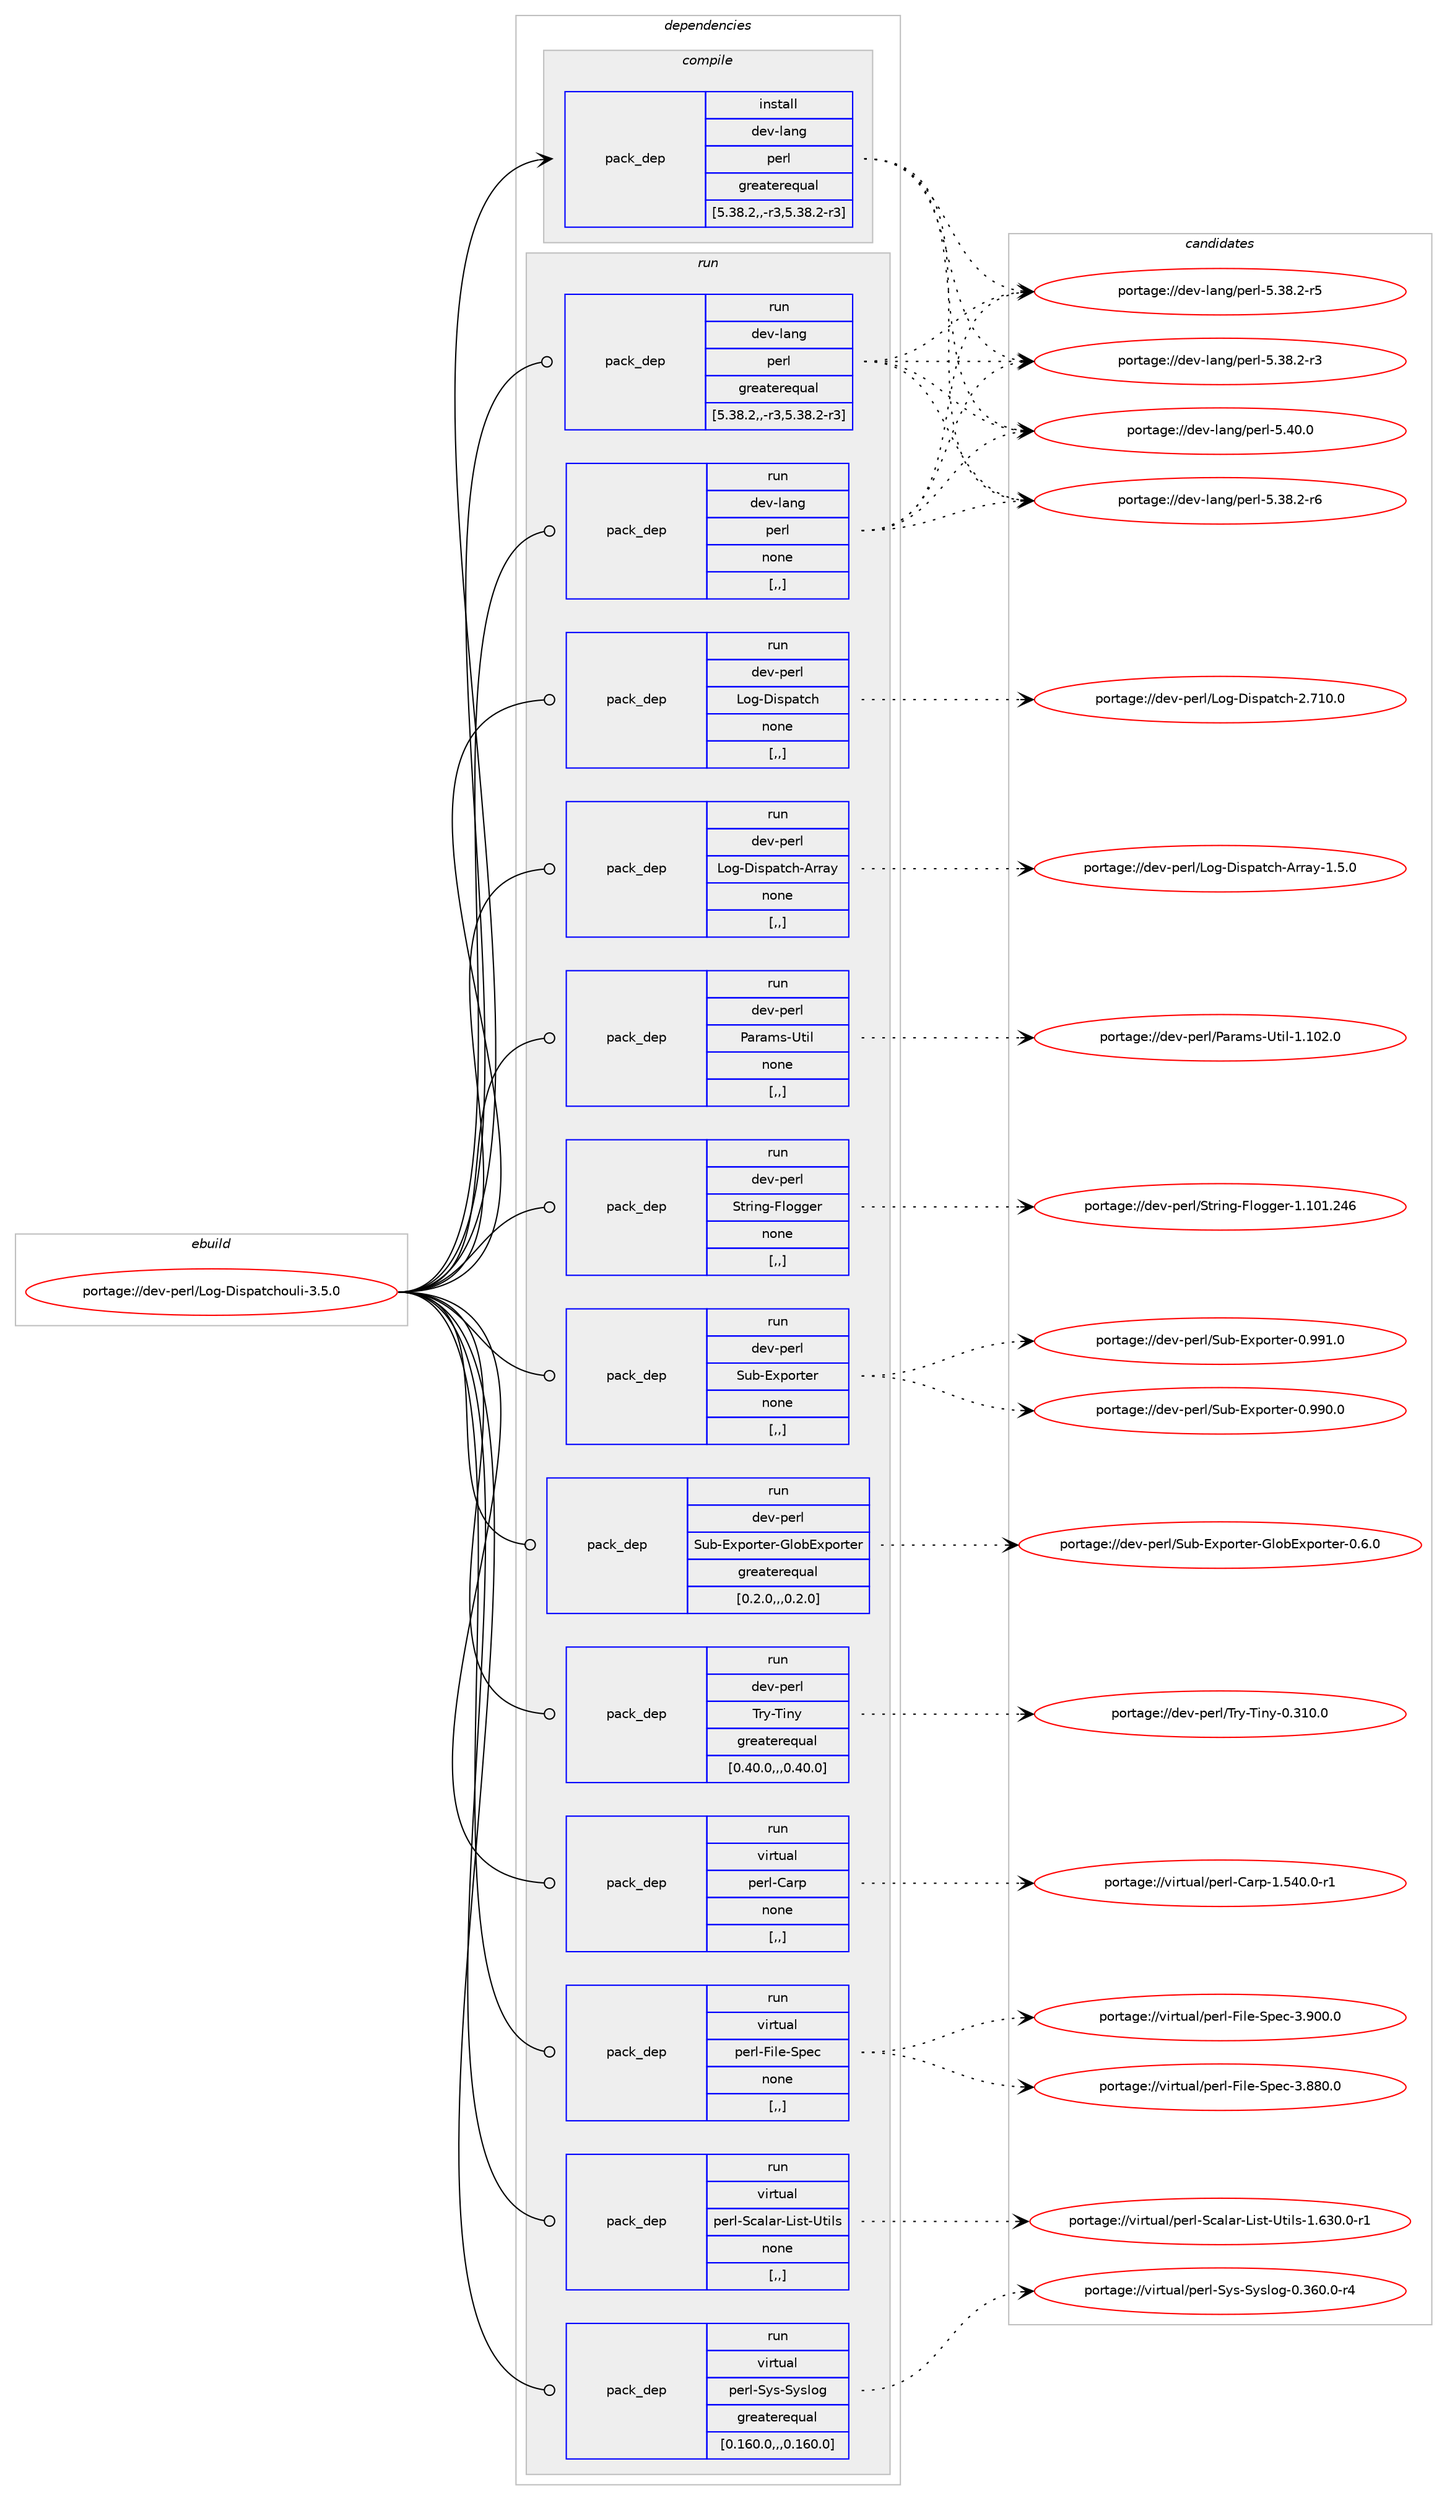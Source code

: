 digraph prolog {

# *************
# Graph options
# *************

newrank=true;
concentrate=true;
compound=true;
graph [rankdir=LR,fontname=Helvetica,fontsize=10,ranksep=1.5];#, ranksep=2.5, nodesep=0.2];
edge  [arrowhead=vee];
node  [fontname=Helvetica,fontsize=10];

# **********
# The ebuild
# **********

subgraph cluster_leftcol {
color=gray;
label=<<i>ebuild</i>>;
id [label="portage://dev-perl/Log-Dispatchouli-3.5.0", color=red, width=4, href="../dev-perl/Log-Dispatchouli-3.5.0.svg"];
}

# ****************
# The dependencies
# ****************

subgraph cluster_midcol {
color=gray;
label=<<i>dependencies</i>>;
subgraph cluster_compile {
fillcolor="#eeeeee";
style=filled;
label=<<i>compile</i>>;
subgraph pack101528 {
dependency132700 [label=<<TABLE BORDER="0" CELLBORDER="1" CELLSPACING="0" CELLPADDING="4" WIDTH="220"><TR><TD ROWSPAN="6" CELLPADDING="30">pack_dep</TD></TR><TR><TD WIDTH="110">install</TD></TR><TR><TD>dev-lang</TD></TR><TR><TD>perl</TD></TR><TR><TD>greaterequal</TD></TR><TR><TD>[5.38.2,,-r3,5.38.2-r3]</TD></TR></TABLE>>, shape=none, color=blue];
}
id:e -> dependency132700:w [weight=20,style="solid",arrowhead="vee"];
}
subgraph cluster_compileandrun {
fillcolor="#eeeeee";
style=filled;
label=<<i>compile and run</i>>;
}
subgraph cluster_run {
fillcolor="#eeeeee";
style=filled;
label=<<i>run</i>>;
subgraph pack101529 {
dependency132701 [label=<<TABLE BORDER="0" CELLBORDER="1" CELLSPACING="0" CELLPADDING="4" WIDTH="220"><TR><TD ROWSPAN="6" CELLPADDING="30">pack_dep</TD></TR><TR><TD WIDTH="110">run</TD></TR><TR><TD>dev-lang</TD></TR><TR><TD>perl</TD></TR><TR><TD>greaterequal</TD></TR><TR><TD>[5.38.2,,-r3,5.38.2-r3]</TD></TR></TABLE>>, shape=none, color=blue];
}
id:e -> dependency132701:w [weight=20,style="solid",arrowhead="odot"];
subgraph pack101530 {
dependency132702 [label=<<TABLE BORDER="0" CELLBORDER="1" CELLSPACING="0" CELLPADDING="4" WIDTH="220"><TR><TD ROWSPAN="6" CELLPADDING="30">pack_dep</TD></TR><TR><TD WIDTH="110">run</TD></TR><TR><TD>dev-lang</TD></TR><TR><TD>perl</TD></TR><TR><TD>none</TD></TR><TR><TD>[,,]</TD></TR></TABLE>>, shape=none, color=blue];
}
id:e -> dependency132702:w [weight=20,style="solid",arrowhead="odot"];
subgraph pack101531 {
dependency132703 [label=<<TABLE BORDER="0" CELLBORDER="1" CELLSPACING="0" CELLPADDING="4" WIDTH="220"><TR><TD ROWSPAN="6" CELLPADDING="30">pack_dep</TD></TR><TR><TD WIDTH="110">run</TD></TR><TR><TD>dev-perl</TD></TR><TR><TD>Log-Dispatch</TD></TR><TR><TD>none</TD></TR><TR><TD>[,,]</TD></TR></TABLE>>, shape=none, color=blue];
}
id:e -> dependency132703:w [weight=20,style="solid",arrowhead="odot"];
subgraph pack101532 {
dependency132704 [label=<<TABLE BORDER="0" CELLBORDER="1" CELLSPACING="0" CELLPADDING="4" WIDTH="220"><TR><TD ROWSPAN="6" CELLPADDING="30">pack_dep</TD></TR><TR><TD WIDTH="110">run</TD></TR><TR><TD>dev-perl</TD></TR><TR><TD>Log-Dispatch-Array</TD></TR><TR><TD>none</TD></TR><TR><TD>[,,]</TD></TR></TABLE>>, shape=none, color=blue];
}
id:e -> dependency132704:w [weight=20,style="solid",arrowhead="odot"];
subgraph pack101533 {
dependency132705 [label=<<TABLE BORDER="0" CELLBORDER="1" CELLSPACING="0" CELLPADDING="4" WIDTH="220"><TR><TD ROWSPAN="6" CELLPADDING="30">pack_dep</TD></TR><TR><TD WIDTH="110">run</TD></TR><TR><TD>dev-perl</TD></TR><TR><TD>Params-Util</TD></TR><TR><TD>none</TD></TR><TR><TD>[,,]</TD></TR></TABLE>>, shape=none, color=blue];
}
id:e -> dependency132705:w [weight=20,style="solid",arrowhead="odot"];
subgraph pack101534 {
dependency132706 [label=<<TABLE BORDER="0" CELLBORDER="1" CELLSPACING="0" CELLPADDING="4" WIDTH="220"><TR><TD ROWSPAN="6" CELLPADDING="30">pack_dep</TD></TR><TR><TD WIDTH="110">run</TD></TR><TR><TD>dev-perl</TD></TR><TR><TD>String-Flogger</TD></TR><TR><TD>none</TD></TR><TR><TD>[,,]</TD></TR></TABLE>>, shape=none, color=blue];
}
id:e -> dependency132706:w [weight=20,style="solid",arrowhead="odot"];
subgraph pack101535 {
dependency132707 [label=<<TABLE BORDER="0" CELLBORDER="1" CELLSPACING="0" CELLPADDING="4" WIDTH="220"><TR><TD ROWSPAN="6" CELLPADDING="30">pack_dep</TD></TR><TR><TD WIDTH="110">run</TD></TR><TR><TD>dev-perl</TD></TR><TR><TD>Sub-Exporter</TD></TR><TR><TD>none</TD></TR><TR><TD>[,,]</TD></TR></TABLE>>, shape=none, color=blue];
}
id:e -> dependency132707:w [weight=20,style="solid",arrowhead="odot"];
subgraph pack101536 {
dependency132708 [label=<<TABLE BORDER="0" CELLBORDER="1" CELLSPACING="0" CELLPADDING="4" WIDTH="220"><TR><TD ROWSPAN="6" CELLPADDING="30">pack_dep</TD></TR><TR><TD WIDTH="110">run</TD></TR><TR><TD>dev-perl</TD></TR><TR><TD>Sub-Exporter-GlobExporter</TD></TR><TR><TD>greaterequal</TD></TR><TR><TD>[0.2.0,,,0.2.0]</TD></TR></TABLE>>, shape=none, color=blue];
}
id:e -> dependency132708:w [weight=20,style="solid",arrowhead="odot"];
subgraph pack101537 {
dependency132709 [label=<<TABLE BORDER="0" CELLBORDER="1" CELLSPACING="0" CELLPADDING="4" WIDTH="220"><TR><TD ROWSPAN="6" CELLPADDING="30">pack_dep</TD></TR><TR><TD WIDTH="110">run</TD></TR><TR><TD>dev-perl</TD></TR><TR><TD>Try-Tiny</TD></TR><TR><TD>greaterequal</TD></TR><TR><TD>[0.40.0,,,0.40.0]</TD></TR></TABLE>>, shape=none, color=blue];
}
id:e -> dependency132709:w [weight=20,style="solid",arrowhead="odot"];
subgraph pack101538 {
dependency132710 [label=<<TABLE BORDER="0" CELLBORDER="1" CELLSPACING="0" CELLPADDING="4" WIDTH="220"><TR><TD ROWSPAN="6" CELLPADDING="30">pack_dep</TD></TR><TR><TD WIDTH="110">run</TD></TR><TR><TD>virtual</TD></TR><TR><TD>perl-Carp</TD></TR><TR><TD>none</TD></TR><TR><TD>[,,]</TD></TR></TABLE>>, shape=none, color=blue];
}
id:e -> dependency132710:w [weight=20,style="solid",arrowhead="odot"];
subgraph pack101539 {
dependency132711 [label=<<TABLE BORDER="0" CELLBORDER="1" CELLSPACING="0" CELLPADDING="4" WIDTH="220"><TR><TD ROWSPAN="6" CELLPADDING="30">pack_dep</TD></TR><TR><TD WIDTH="110">run</TD></TR><TR><TD>virtual</TD></TR><TR><TD>perl-File-Spec</TD></TR><TR><TD>none</TD></TR><TR><TD>[,,]</TD></TR></TABLE>>, shape=none, color=blue];
}
id:e -> dependency132711:w [weight=20,style="solid",arrowhead="odot"];
subgraph pack101540 {
dependency132712 [label=<<TABLE BORDER="0" CELLBORDER="1" CELLSPACING="0" CELLPADDING="4" WIDTH="220"><TR><TD ROWSPAN="6" CELLPADDING="30">pack_dep</TD></TR><TR><TD WIDTH="110">run</TD></TR><TR><TD>virtual</TD></TR><TR><TD>perl-Scalar-List-Utils</TD></TR><TR><TD>none</TD></TR><TR><TD>[,,]</TD></TR></TABLE>>, shape=none, color=blue];
}
id:e -> dependency132712:w [weight=20,style="solid",arrowhead="odot"];
subgraph pack101541 {
dependency132713 [label=<<TABLE BORDER="0" CELLBORDER="1" CELLSPACING="0" CELLPADDING="4" WIDTH="220"><TR><TD ROWSPAN="6" CELLPADDING="30">pack_dep</TD></TR><TR><TD WIDTH="110">run</TD></TR><TR><TD>virtual</TD></TR><TR><TD>perl-Sys-Syslog</TD></TR><TR><TD>greaterequal</TD></TR><TR><TD>[0.160.0,,,0.160.0]</TD></TR></TABLE>>, shape=none, color=blue];
}
id:e -> dependency132713:w [weight=20,style="solid",arrowhead="odot"];
}
}

# **************
# The candidates
# **************

subgraph cluster_choices {
rank=same;
color=gray;
label=<<i>candidates</i>>;

subgraph choice101528 {
color=black;
nodesep=1;
choice10010111845108971101034711210111410845534652484648 [label="portage://dev-lang/perl-5.40.0", color=red, width=4,href="../dev-lang/perl-5.40.0.svg"];
choice100101118451089711010347112101114108455346515646504511454 [label="portage://dev-lang/perl-5.38.2-r6", color=red, width=4,href="../dev-lang/perl-5.38.2-r6.svg"];
choice100101118451089711010347112101114108455346515646504511453 [label="portage://dev-lang/perl-5.38.2-r5", color=red, width=4,href="../dev-lang/perl-5.38.2-r5.svg"];
choice100101118451089711010347112101114108455346515646504511451 [label="portage://dev-lang/perl-5.38.2-r3", color=red, width=4,href="../dev-lang/perl-5.38.2-r3.svg"];
dependency132700:e -> choice10010111845108971101034711210111410845534652484648:w [style=dotted,weight="100"];
dependency132700:e -> choice100101118451089711010347112101114108455346515646504511454:w [style=dotted,weight="100"];
dependency132700:e -> choice100101118451089711010347112101114108455346515646504511453:w [style=dotted,weight="100"];
dependency132700:e -> choice100101118451089711010347112101114108455346515646504511451:w [style=dotted,weight="100"];
}
subgraph choice101529 {
color=black;
nodesep=1;
choice10010111845108971101034711210111410845534652484648 [label="portage://dev-lang/perl-5.40.0", color=red, width=4,href="../dev-lang/perl-5.40.0.svg"];
choice100101118451089711010347112101114108455346515646504511454 [label="portage://dev-lang/perl-5.38.2-r6", color=red, width=4,href="../dev-lang/perl-5.38.2-r6.svg"];
choice100101118451089711010347112101114108455346515646504511453 [label="portage://dev-lang/perl-5.38.2-r5", color=red, width=4,href="../dev-lang/perl-5.38.2-r5.svg"];
choice100101118451089711010347112101114108455346515646504511451 [label="portage://dev-lang/perl-5.38.2-r3", color=red, width=4,href="../dev-lang/perl-5.38.2-r3.svg"];
dependency132701:e -> choice10010111845108971101034711210111410845534652484648:w [style=dotted,weight="100"];
dependency132701:e -> choice100101118451089711010347112101114108455346515646504511454:w [style=dotted,weight="100"];
dependency132701:e -> choice100101118451089711010347112101114108455346515646504511453:w [style=dotted,weight="100"];
dependency132701:e -> choice100101118451089711010347112101114108455346515646504511451:w [style=dotted,weight="100"];
}
subgraph choice101530 {
color=black;
nodesep=1;
choice10010111845108971101034711210111410845534652484648 [label="portage://dev-lang/perl-5.40.0", color=red, width=4,href="../dev-lang/perl-5.40.0.svg"];
choice100101118451089711010347112101114108455346515646504511454 [label="portage://dev-lang/perl-5.38.2-r6", color=red, width=4,href="../dev-lang/perl-5.38.2-r6.svg"];
choice100101118451089711010347112101114108455346515646504511453 [label="portage://dev-lang/perl-5.38.2-r5", color=red, width=4,href="../dev-lang/perl-5.38.2-r5.svg"];
choice100101118451089711010347112101114108455346515646504511451 [label="portage://dev-lang/perl-5.38.2-r3", color=red, width=4,href="../dev-lang/perl-5.38.2-r3.svg"];
dependency132702:e -> choice10010111845108971101034711210111410845534652484648:w [style=dotted,weight="100"];
dependency132702:e -> choice100101118451089711010347112101114108455346515646504511454:w [style=dotted,weight="100"];
dependency132702:e -> choice100101118451089711010347112101114108455346515646504511453:w [style=dotted,weight="100"];
dependency132702:e -> choice100101118451089711010347112101114108455346515646504511451:w [style=dotted,weight="100"];
}
subgraph choice101531 {
color=black;
nodesep=1;
choice100101118451121011141084776111103456810511511297116991044550465549484648 [label="portage://dev-perl/Log-Dispatch-2.710.0", color=red, width=4,href="../dev-perl/Log-Dispatch-2.710.0.svg"];
dependency132703:e -> choice100101118451121011141084776111103456810511511297116991044550465549484648:w [style=dotted,weight="100"];
}
subgraph choice101532 {
color=black;
nodesep=1;
choice10010111845112101114108477611110345681051151129711699104456511411497121454946534648 [label="portage://dev-perl/Log-Dispatch-Array-1.5.0", color=red, width=4,href="../dev-perl/Log-Dispatch-Array-1.5.0.svg"];
dependency132704:e -> choice10010111845112101114108477611110345681051151129711699104456511411497121454946534648:w [style=dotted,weight="100"];
}
subgraph choice101533 {
color=black;
nodesep=1;
choice100101118451121011141084780971149710911545851161051084549464948504648 [label="portage://dev-perl/Params-Util-1.102.0", color=red, width=4,href="../dev-perl/Params-Util-1.102.0.svg"];
dependency132705:e -> choice100101118451121011141084780971149710911545851161051084549464948504648:w [style=dotted,weight="100"];
}
subgraph choice101534 {
color=black;
nodesep=1;
choice100101118451121011141084783116114105110103457010811110310310111445494649484946505254 [label="portage://dev-perl/String-Flogger-1.101.246", color=red, width=4,href="../dev-perl/String-Flogger-1.101.246.svg"];
dependency132706:e -> choice100101118451121011141084783116114105110103457010811110310310111445494649484946505254:w [style=dotted,weight="100"];
}
subgraph choice101535 {
color=black;
nodesep=1;
choice1001011184511210111410847831179845691201121111141161011144548465757494648 [label="portage://dev-perl/Sub-Exporter-0.991.0", color=red, width=4,href="../dev-perl/Sub-Exporter-0.991.0.svg"];
choice1001011184511210111410847831179845691201121111141161011144548465757484648 [label="portage://dev-perl/Sub-Exporter-0.990.0", color=red, width=4,href="../dev-perl/Sub-Exporter-0.990.0.svg"];
dependency132707:e -> choice1001011184511210111410847831179845691201121111141161011144548465757494648:w [style=dotted,weight="100"];
dependency132707:e -> choice1001011184511210111410847831179845691201121111141161011144548465757484648:w [style=dotted,weight="100"];
}
subgraph choice101536 {
color=black;
nodesep=1;
choice10010111845112101114108478311798456912011211111411610111445711081119869120112111114116101114454846544648 [label="portage://dev-perl/Sub-Exporter-GlobExporter-0.6.0", color=red, width=4,href="../dev-perl/Sub-Exporter-GlobExporter-0.6.0.svg"];
dependency132708:e -> choice10010111845112101114108478311798456912011211111411610111445711081119869120112111114116101114454846544648:w [style=dotted,weight="100"];
}
subgraph choice101537 {
color=black;
nodesep=1;
choice10010111845112101114108478411412145841051101214548465149484648 [label="portage://dev-perl/Try-Tiny-0.310.0", color=red, width=4,href="../dev-perl/Try-Tiny-0.310.0.svg"];
dependency132709:e -> choice10010111845112101114108478411412145841051101214548465149484648:w [style=dotted,weight="100"];
}
subgraph choice101538 {
color=black;
nodesep=1;
choice118105114116117971084711210111410845679711411245494653524846484511449 [label="portage://virtual/perl-Carp-1.540.0-r1", color=red, width=4,href="../virtual/perl-Carp-1.540.0-r1.svg"];
dependency132710:e -> choice118105114116117971084711210111410845679711411245494653524846484511449:w [style=dotted,weight="100"];
}
subgraph choice101539 {
color=black;
nodesep=1;
choice118105114116117971084711210111410845701051081014583112101994551465748484648 [label="portage://virtual/perl-File-Spec-3.900.0", color=red, width=4,href="../virtual/perl-File-Spec-3.900.0.svg"];
choice118105114116117971084711210111410845701051081014583112101994551465656484648 [label="portage://virtual/perl-File-Spec-3.880.0", color=red, width=4,href="../virtual/perl-File-Spec-3.880.0.svg"];
dependency132711:e -> choice118105114116117971084711210111410845701051081014583112101994551465748484648:w [style=dotted,weight="100"];
dependency132711:e -> choice118105114116117971084711210111410845701051081014583112101994551465656484648:w [style=dotted,weight="100"];
}
subgraph choice101540 {
color=black;
nodesep=1;
choice118105114116117971084711210111410845839997108971144576105115116458511610510811545494654514846484511449 [label="portage://virtual/perl-Scalar-List-Utils-1.630.0-r1", color=red, width=4,href="../virtual/perl-Scalar-List-Utils-1.630.0-r1.svg"];
dependency132712:e -> choice118105114116117971084711210111410845839997108971144576105115116458511610510811545494654514846484511449:w [style=dotted,weight="100"];
}
subgraph choice101541 {
color=black;
nodesep=1;
choice11810511411611797108471121011141084583121115458312111510811110345484651544846484511452 [label="portage://virtual/perl-Sys-Syslog-0.360.0-r4", color=red, width=4,href="../virtual/perl-Sys-Syslog-0.360.0-r4.svg"];
dependency132713:e -> choice11810511411611797108471121011141084583121115458312111510811110345484651544846484511452:w [style=dotted,weight="100"];
}
}

}
